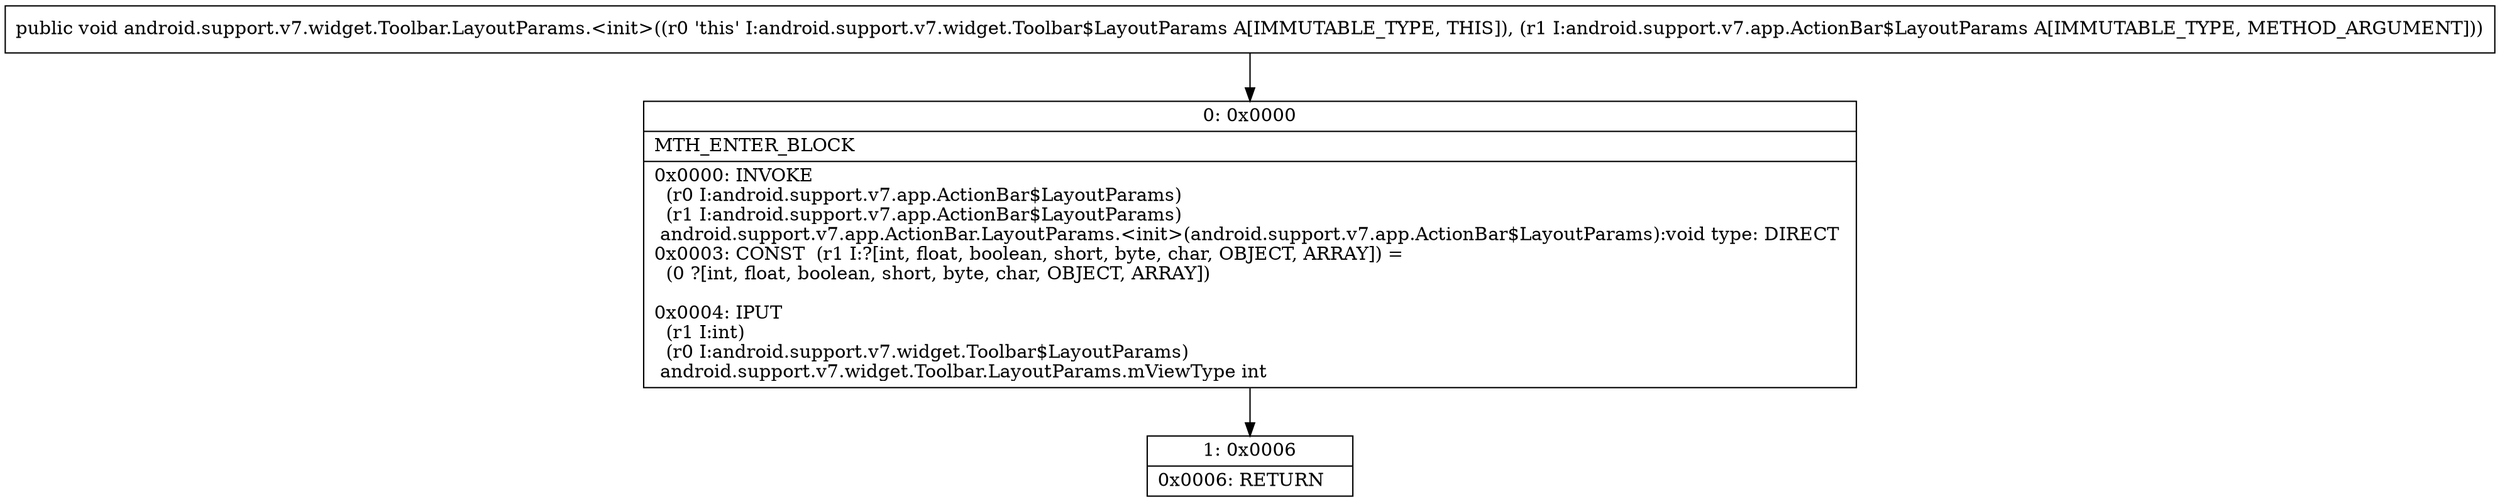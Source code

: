 digraph "CFG forandroid.support.v7.widget.Toolbar.LayoutParams.\<init\>(Landroid\/support\/v7\/app\/ActionBar$LayoutParams;)V" {
Node_0 [shape=record,label="{0\:\ 0x0000|MTH_ENTER_BLOCK\l|0x0000: INVOKE  \l  (r0 I:android.support.v7.app.ActionBar$LayoutParams)\l  (r1 I:android.support.v7.app.ActionBar$LayoutParams)\l android.support.v7.app.ActionBar.LayoutParams.\<init\>(android.support.v7.app.ActionBar$LayoutParams):void type: DIRECT \l0x0003: CONST  (r1 I:?[int, float, boolean, short, byte, char, OBJECT, ARRAY]) = \l  (0 ?[int, float, boolean, short, byte, char, OBJECT, ARRAY])\l \l0x0004: IPUT  \l  (r1 I:int)\l  (r0 I:android.support.v7.widget.Toolbar$LayoutParams)\l android.support.v7.widget.Toolbar.LayoutParams.mViewType int \l}"];
Node_1 [shape=record,label="{1\:\ 0x0006|0x0006: RETURN   \l}"];
MethodNode[shape=record,label="{public void android.support.v7.widget.Toolbar.LayoutParams.\<init\>((r0 'this' I:android.support.v7.widget.Toolbar$LayoutParams A[IMMUTABLE_TYPE, THIS]), (r1 I:android.support.v7.app.ActionBar$LayoutParams A[IMMUTABLE_TYPE, METHOD_ARGUMENT])) }"];
MethodNode -> Node_0;
Node_0 -> Node_1;
}

